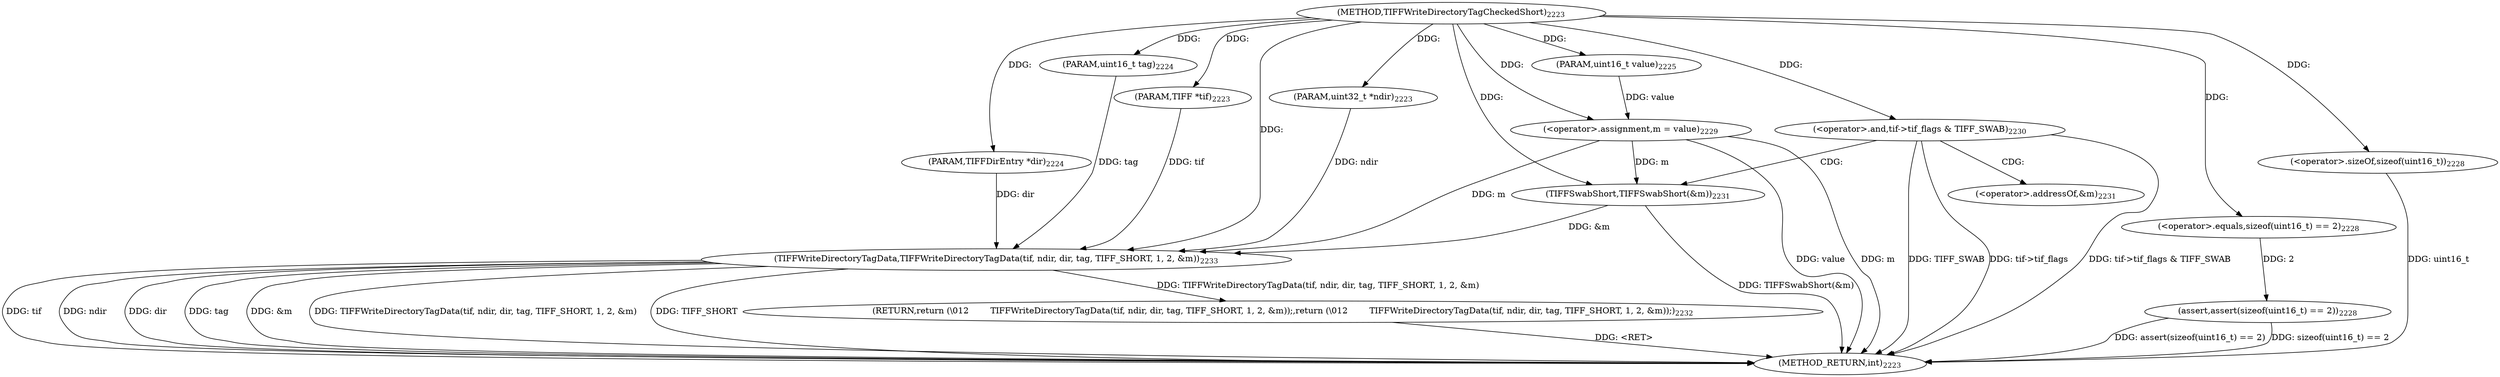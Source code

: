 digraph "TIFFWriteDirectoryTagCheckedShort" {  
"69953" [label = <(METHOD,TIFFWriteDirectoryTagCheckedShort)<SUB>2223</SUB>> ]
"69990" [label = <(METHOD_RETURN,int)<SUB>2223</SUB>> ]
"69954" [label = <(PARAM,TIFF *tif)<SUB>2223</SUB>> ]
"69955" [label = <(PARAM,uint32_t *ndir)<SUB>2223</SUB>> ]
"69956" [label = <(PARAM,TIFFDirEntry *dir)<SUB>2224</SUB>> ]
"69957" [label = <(PARAM,uint16_t tag)<SUB>2224</SUB>> ]
"69958" [label = <(PARAM,uint16_t value)<SUB>2225</SUB>> ]
"69961" [label = <(assert,assert(sizeof(uint16_t) == 2))<SUB>2228</SUB>> ]
"69966" [label = <(&lt;operator&gt;.assignment,m = value)<SUB>2229</SUB>> ]
"69979" [label = <(RETURN,return (\012        TIFFWriteDirectoryTagData(tif, ndir, dir, tag, TIFF_SHORT, 1, 2, &amp;m));,return (\012        TIFFWriteDirectoryTagData(tif, ndir, dir, tag, TIFF_SHORT, 1, 2, &amp;m));)<SUB>2232</SUB>> ]
"69970" [label = <(&lt;operator&gt;.and,tif-&gt;tif_flags &amp; TIFF_SWAB)<SUB>2230</SUB>> ]
"69980" [label = <(TIFFWriteDirectoryTagData,TIFFWriteDirectoryTagData(tif, ndir, dir, tag, TIFF_SHORT, 1, 2, &amp;m))<SUB>2233</SUB>> ]
"69962" [label = <(&lt;operator&gt;.equals,sizeof(uint16_t) == 2)<SUB>2228</SUB>> ]
"69976" [label = <(TIFFSwabShort,TIFFSwabShort(&amp;m))<SUB>2231</SUB>> ]
"69963" [label = <(&lt;operator&gt;.sizeOf,sizeof(uint16_t))<SUB>2228</SUB>> ]
"69977" [label = <(&lt;operator&gt;.addressOf,&amp;m)<SUB>2231</SUB>> ]
  "69979" -> "69990"  [ label = "DDG: &lt;RET&gt;"] 
  "69961" -> "69990"  [ label = "DDG: sizeof(uint16_t) == 2"] 
  "69961" -> "69990"  [ label = "DDG: assert(sizeof(uint16_t) == 2)"] 
  "69966" -> "69990"  [ label = "DDG: m"] 
  "69966" -> "69990"  [ label = "DDG: value"] 
  "69970" -> "69990"  [ label = "DDG: tif-&gt;tif_flags"] 
  "69970" -> "69990"  [ label = "DDG: tif-&gt;tif_flags &amp; TIFF_SWAB"] 
  "69976" -> "69990"  [ label = "DDG: TIFFSwabShort(&amp;m)"] 
  "69980" -> "69990"  [ label = "DDG: tif"] 
  "69980" -> "69990"  [ label = "DDG: ndir"] 
  "69980" -> "69990"  [ label = "DDG: dir"] 
  "69980" -> "69990"  [ label = "DDG: tag"] 
  "69980" -> "69990"  [ label = "DDG: &amp;m"] 
  "69980" -> "69990"  [ label = "DDG: TIFFWriteDirectoryTagData(tif, ndir, dir, tag, TIFF_SHORT, 1, 2, &amp;m)"] 
  "69970" -> "69990"  [ label = "DDG: TIFF_SWAB"] 
  "69980" -> "69990"  [ label = "DDG: TIFF_SHORT"] 
  "69963" -> "69990"  [ label = "DDG: uint16_t"] 
  "69953" -> "69954"  [ label = "DDG: "] 
  "69953" -> "69955"  [ label = "DDG: "] 
  "69953" -> "69956"  [ label = "DDG: "] 
  "69953" -> "69957"  [ label = "DDG: "] 
  "69953" -> "69958"  [ label = "DDG: "] 
  "69958" -> "69966"  [ label = "DDG: value"] 
  "69953" -> "69966"  [ label = "DDG: "] 
  "69980" -> "69979"  [ label = "DDG: TIFFWriteDirectoryTagData(tif, ndir, dir, tag, TIFF_SHORT, 1, 2, &amp;m)"] 
  "69962" -> "69961"  [ label = "DDG: 2"] 
  "69953" -> "69962"  [ label = "DDG: "] 
  "69953" -> "69970"  [ label = "DDG: "] 
  "69954" -> "69980"  [ label = "DDG: tif"] 
  "69953" -> "69980"  [ label = "DDG: "] 
  "69955" -> "69980"  [ label = "DDG: ndir"] 
  "69956" -> "69980"  [ label = "DDG: dir"] 
  "69957" -> "69980"  [ label = "DDG: tag"] 
  "69976" -> "69980"  [ label = "DDG: &amp;m"] 
  "69966" -> "69980"  [ label = "DDG: m"] 
  "69953" -> "69963"  [ label = "DDG: "] 
  "69966" -> "69976"  [ label = "DDG: m"] 
  "69953" -> "69976"  [ label = "DDG: "] 
  "69970" -> "69976"  [ label = "CDG: "] 
  "69970" -> "69977"  [ label = "CDG: "] 
}
